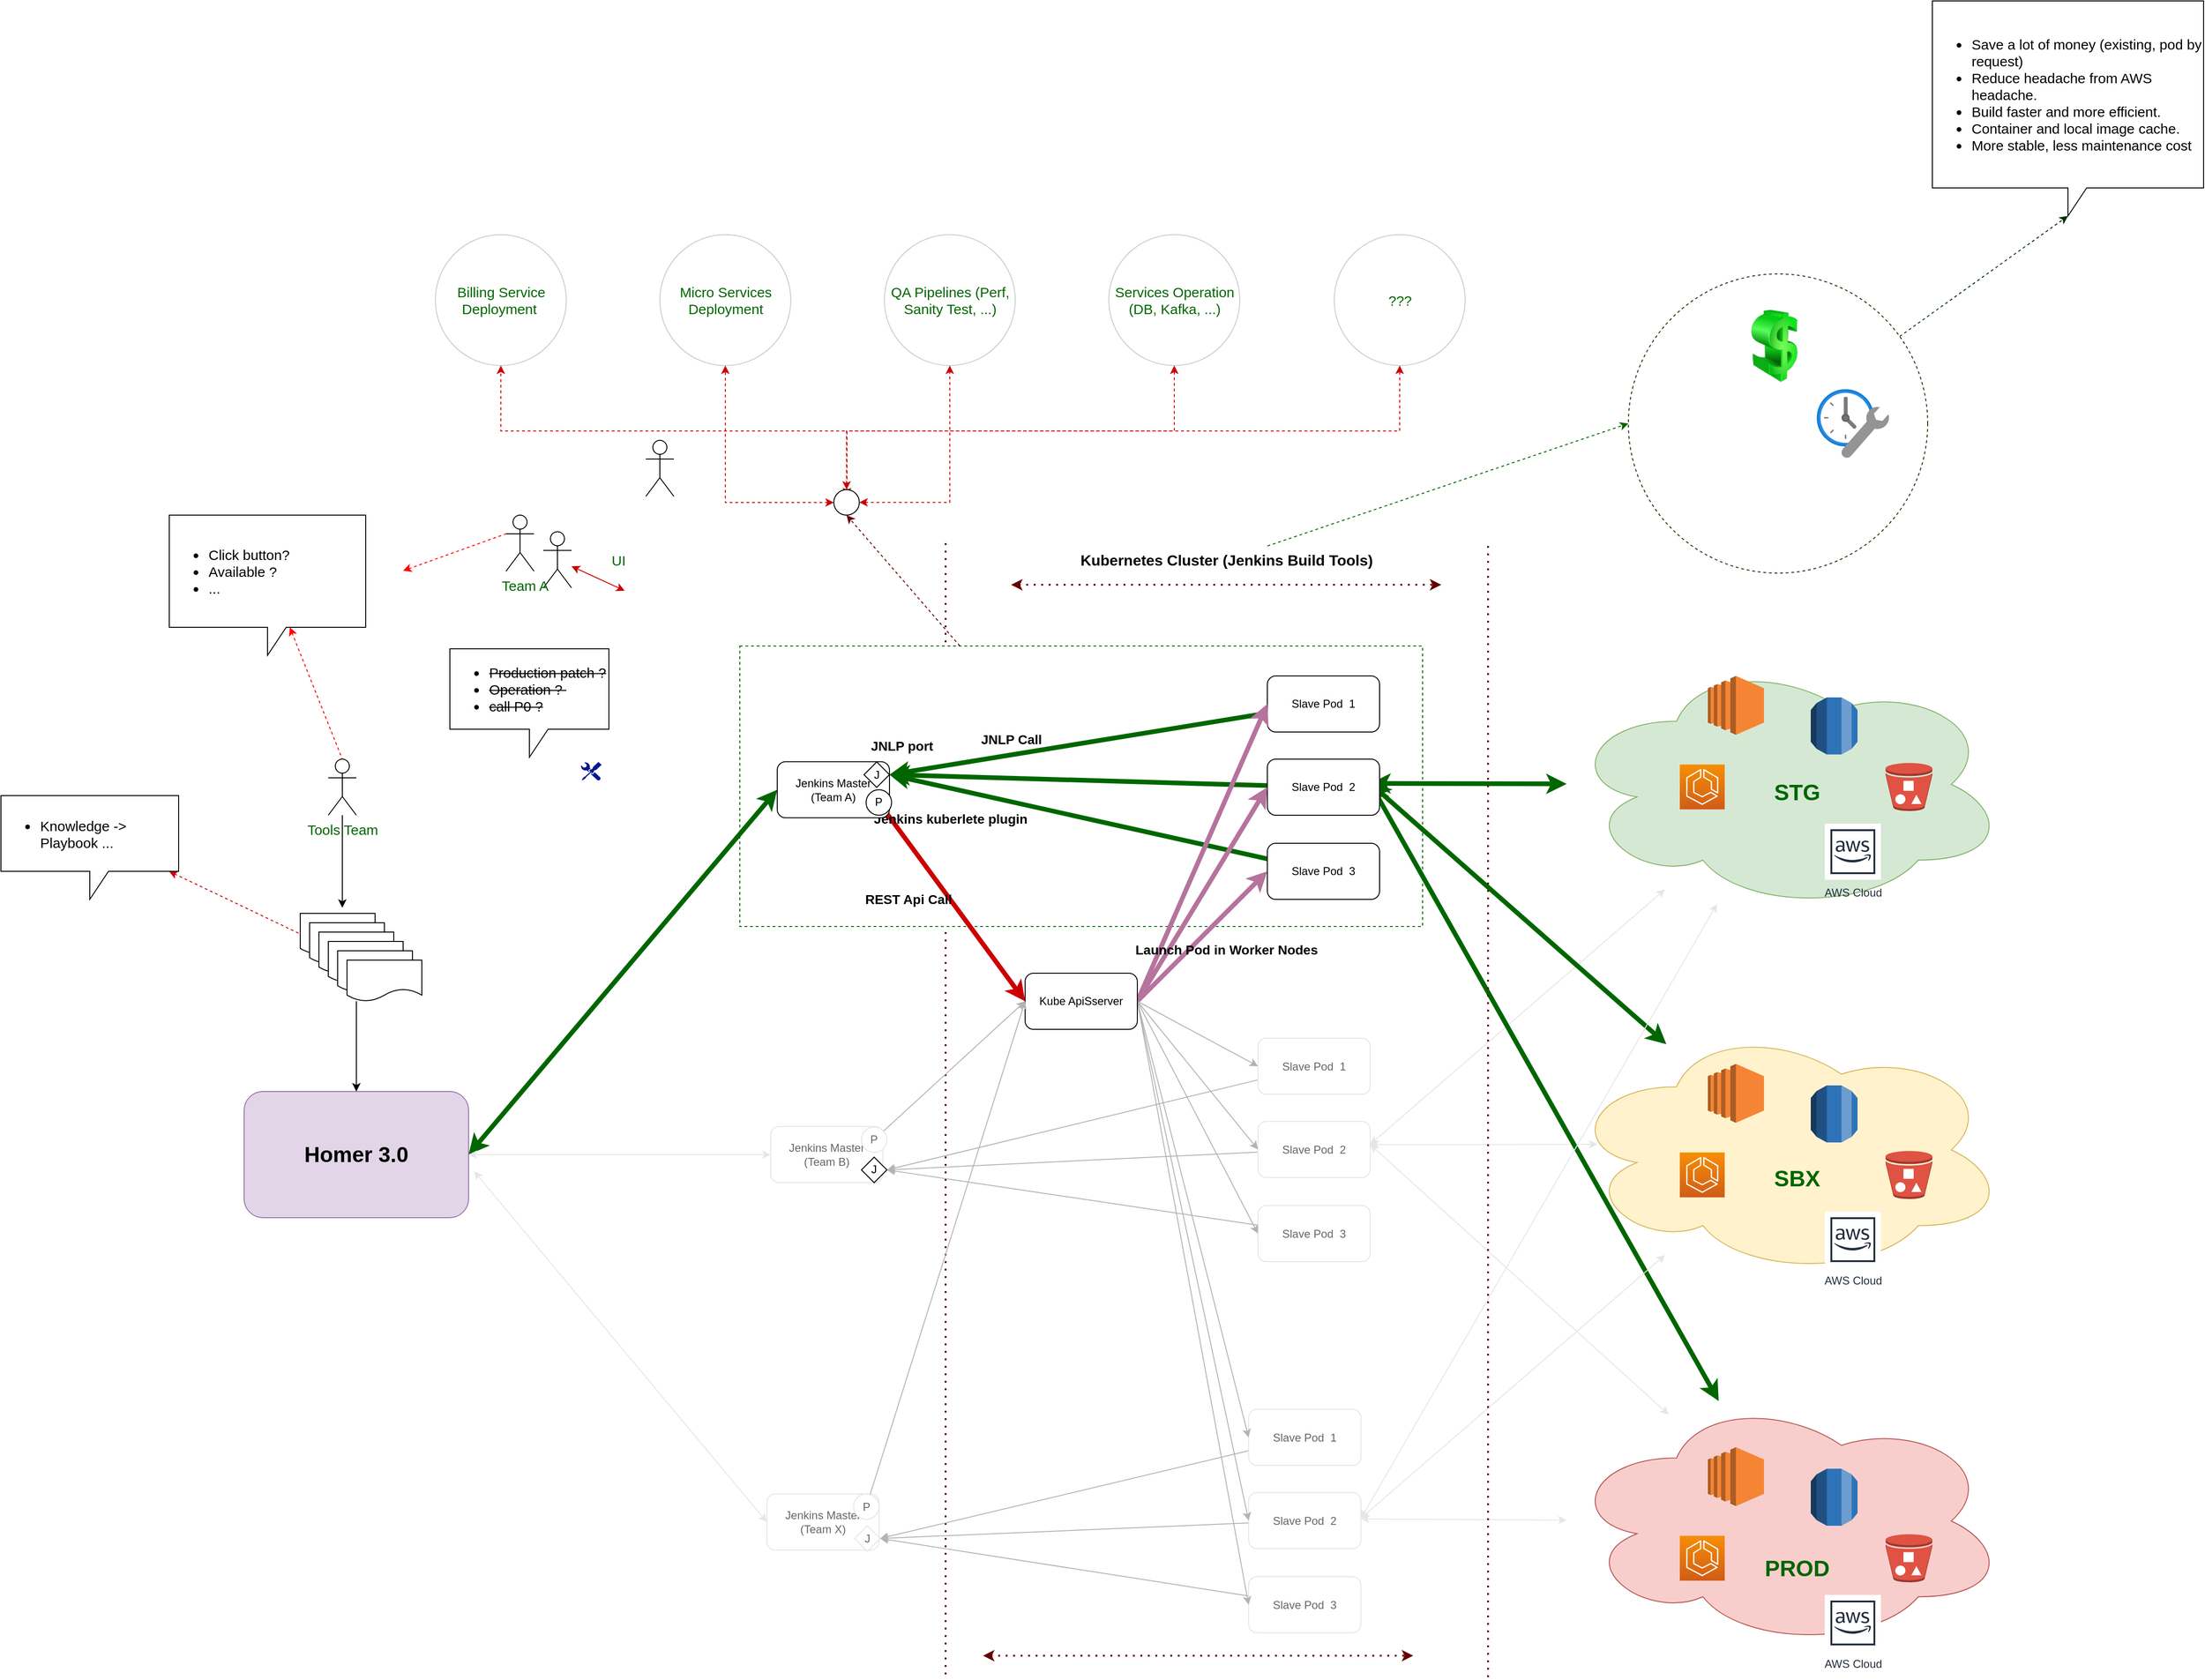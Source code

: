 <mxfile version="21.0.10" type="github">
  <diagram name="Page-1" id="rLabhU69Jqzna2OfqYEQ">
    <mxGraphModel dx="3774" dy="2313" grid="1" gridSize="10" guides="1" tooltips="1" connect="1" arrows="1" fold="1" page="1" pageScale="1" pageWidth="850" pageHeight="1100" math="0" shadow="0">
      <root>
        <mxCell id="0" />
        <mxCell id="1" parent="0" />
        <mxCell id="dcLgpgKGVdjkDSoilF9P-11" style="edgeStyle=none;rounded=0;orthogonalLoop=1;jettySize=auto;html=1;entryX=0;entryY=0;entryDx=145;entryDy=230;entryPerimeter=0;dashed=1;strokeColor=#003300;" edge="1" parent="1" source="dcLgpgKGVdjkDSoilF9P-6" target="dcLgpgKGVdjkDSoilF9P-10">
          <mxGeometry relative="1" as="geometry" />
        </mxCell>
        <mxCell id="dcLgpgKGVdjkDSoilF9P-6" value="" style="ellipse;whiteSpace=wrap;html=1;aspect=fixed;dashed=1;strokeColor=#1A3300;" vertex="1" parent="1">
          <mxGeometry x="1470" y="-268" width="320" height="320" as="geometry" />
        </mxCell>
        <mxCell id="xL3kk872n1nq1PRhkaxr-74" value="" style="endArrow=none;dashed=1;html=1;dashPattern=1 3;strokeWidth=2;rounded=0;strokeColor=#660000;" parent="1" edge="1">
          <mxGeometry width="50" height="50" relative="1" as="geometry">
            <mxPoint x="740" y="1230" as="sourcePoint" />
            <mxPoint x="740" y="20" as="targetPoint" />
          </mxGeometry>
        </mxCell>
        <mxCell id="dcLgpgKGVdjkDSoilF9P-5" style="edgeStyle=none;rounded=0;orthogonalLoop=1;jettySize=auto;html=1;entryX=0.5;entryY=1;entryDx=0;entryDy=0;dashed=1;strokeColor=#660000;" edge="1" parent="1" source="xL3kk872n1nq1PRhkaxr-73" target="xL3kk872n1nq1PRhkaxr-70">
          <mxGeometry relative="1" as="geometry" />
        </mxCell>
        <mxCell id="xL3kk872n1nq1PRhkaxr-73" value="" style="rounded=0;whiteSpace=wrap;html=1;dashed=1;strokeColor=#006600;" parent="1" vertex="1">
          <mxGeometry x="520" y="130" width="730" height="300" as="geometry" />
        </mxCell>
        <mxCell id="xL3kk872n1nq1PRhkaxr-44" value="Jenkins Master&lt;br&gt;(Team X)" style="rounded=1;whiteSpace=wrap;html=1;strokeColor=#E6E6E6;fontColor=#666666;" parent="1" vertex="1">
          <mxGeometry x="548.87" y="1037" width="120" height="60" as="geometry" />
        </mxCell>
        <mxCell id="y-JFG-o3m0YFWxHJN8Iu-92" style="edgeStyle=none;rounded=0;orthogonalLoop=1;jettySize=auto;html=1;entryX=0;entryY=0.5;entryDx=0;entryDy=0;fontSize=24;fontColor=#006600;exitX=1;exitY=0.5;exitDx=0;exitDy=0;startArrow=classic;startFill=1;strokeWidth=5;strokeColor=#006600;" parent="1" source="y-JFG-o3m0YFWxHJN8Iu-2" target="y-JFG-o3m0YFWxHJN8Iu-3" edge="1">
          <mxGeometry relative="1" as="geometry" />
        </mxCell>
        <mxCell id="y-JFG-o3m0YFWxHJN8Iu-93" style="edgeStyle=none;rounded=0;orthogonalLoop=1;jettySize=auto;html=1;entryX=0;entryY=0.5;entryDx=0;entryDy=0;fontSize=24;fontColor=#006600;startArrow=classic;startFill=1;strokeColor=#E6E6E6;" parent="1" source="y-JFG-o3m0YFWxHJN8Iu-2" target="xL3kk872n1nq1PRhkaxr-40" edge="1">
          <mxGeometry relative="1" as="geometry">
            <mxPoint x="560" y="670" as="targetPoint" />
          </mxGeometry>
        </mxCell>
        <mxCell id="y-JFG-o3m0YFWxHJN8Iu-94" style="edgeStyle=none;rounded=0;orthogonalLoop=1;jettySize=auto;html=1;entryX=0;entryY=0.5;entryDx=0;entryDy=0;fontSize=24;fontColor=#006600;exitX=1.025;exitY=0.633;exitDx=0;exitDy=0;exitPerimeter=0;startArrow=classic;startFill=1;strokeColor=#E6E6E6;" parent="1" source="y-JFG-o3m0YFWxHJN8Iu-2" target="xL3kk872n1nq1PRhkaxr-44" edge="1">
          <mxGeometry relative="1" as="geometry">
            <mxPoint x="550" y="1070" as="targetPoint" />
          </mxGeometry>
        </mxCell>
        <mxCell id="y-JFG-o3m0YFWxHJN8Iu-2" value="Homer 3.0" style="rounded=1;whiteSpace=wrap;html=1;fillColor=#e1d5e7;strokeColor=#9673a6;fontSize=23;fontStyle=1" parent="1" vertex="1">
          <mxGeometry x="-10" y="606.5" width="240" height="135" as="geometry" />
        </mxCell>
        <mxCell id="y-JFG-o3m0YFWxHJN8Iu-10" value="" style="ellipse;shape=cloud;whiteSpace=wrap;html=1;fillColor=#fff2cc;strokeColor=#d6b656;" parent="1" vertex="1">
          <mxGeometry x="1404" y="534" width="470" height="270" as="geometry" />
        </mxCell>
        <mxCell id="y-JFG-o3m0YFWxHJN8Iu-18" value="" style="ellipse;shape=cloud;whiteSpace=wrap;html=1;fillColor=#d5e8d4;strokeColor=#82b366;" parent="1" vertex="1">
          <mxGeometry x="1404" y="143" width="470" height="270" as="geometry" />
        </mxCell>
        <mxCell id="y-JFG-o3m0YFWxHJN8Iu-26" value="" style="ellipse;shape=cloud;whiteSpace=wrap;html=1;fillColor=#f8cecc;strokeColor=#b85450;" parent="1" vertex="1">
          <mxGeometry x="1404" y="931" width="470" height="270" as="geometry" />
        </mxCell>
        <mxCell id="y-JFG-o3m0YFWxHJN8Iu-20" value="" style="sketch=0;points=[[0,0,0],[0.25,0,0],[0.5,0,0],[0.75,0,0],[1,0,0],[0,1,0],[0.25,1,0],[0.5,1,0],[0.75,1,0],[1,1,0],[0,0.25,0],[0,0.5,0],[0,0.75,0],[1,0.25,0],[1,0.5,0],[1,0.75,0]];outlineConnect=0;fontColor=#232F3E;gradientColor=#F78E04;gradientDirection=north;fillColor=#D05C17;strokeColor=#ffffff;dashed=0;verticalLabelPosition=bottom;verticalAlign=top;align=center;html=1;fontSize=12;fontStyle=0;aspect=fixed;shape=mxgraph.aws4.resourceIcon;resIcon=mxgraph.aws4.ecs;" parent="1" vertex="1">
          <mxGeometry x="1525" y="256.75" width="48" height="48" as="geometry" />
        </mxCell>
        <mxCell id="y-JFG-o3m0YFWxHJN8Iu-21" value="" style="outlineConnect=0;dashed=0;verticalLabelPosition=bottom;verticalAlign=top;align=center;html=1;shape=mxgraph.aws3.bucket_with_objects;fillColor=#E05243;gradientColor=none;" parent="1" vertex="1">
          <mxGeometry x="1745" y="255" width="50" height="51.5" as="geometry" />
        </mxCell>
        <mxCell id="y-JFG-o3m0YFWxHJN8Iu-22" value="" style="outlineConnect=0;dashed=0;verticalLabelPosition=bottom;verticalAlign=top;align=center;html=1;shape=mxgraph.aws3.rds;fillColor=#2E73B8;gradientColor=none;" parent="1" vertex="1">
          <mxGeometry x="1665" y="185" width="50" height="61" as="geometry" />
        </mxCell>
        <mxCell id="y-JFG-o3m0YFWxHJN8Iu-23" value="" style="outlineConnect=0;dashed=0;verticalLabelPosition=bottom;verticalAlign=top;align=center;html=1;shape=mxgraph.aws3.ec2;fillColor=#F58534;gradientColor=none;" parent="1" vertex="1">
          <mxGeometry x="1555" y="162" width="60" height="63" as="geometry" />
        </mxCell>
        <mxCell id="y-JFG-o3m0YFWxHJN8Iu-24" value="AWS Cloud" style="sketch=0;outlineConnect=0;fontColor=#232F3E;gradientColor=none;strokeColor=#232F3E;fillColor=#ffffff;dashed=0;verticalLabelPosition=bottom;verticalAlign=top;align=center;html=1;fontSize=12;fontStyle=0;aspect=fixed;shape=mxgraph.aws4.resourceIcon;resIcon=mxgraph.aws4.aws_cloud;" parent="1" vertex="1">
          <mxGeometry x="1680" y="320" width="60" height="60" as="geometry" />
        </mxCell>
        <mxCell id="y-JFG-o3m0YFWxHJN8Iu-34" value="STG" style="text;html=1;align=center;verticalAlign=middle;resizable=0;points=[];autosize=1;strokeColor=none;fillColor=none;fontSize=24;fontStyle=1;fontColor=#006600;" parent="1" vertex="1">
          <mxGeometry x="1615" y="267" width="70" height="40" as="geometry" />
        </mxCell>
        <mxCell id="y-JFG-o3m0YFWxHJN8Iu-35" value="SBX" style="text;html=1;align=center;verticalAlign=middle;resizable=0;points=[];autosize=1;strokeColor=none;fillColor=none;fontSize=24;fontStyle=1;fontColor=#006600;" parent="1" vertex="1">
          <mxGeometry x="1615" y="679.75" width="70" height="40" as="geometry" />
        </mxCell>
        <mxCell id="y-JFG-o3m0YFWxHJN8Iu-36" value="PROD" style="text;html=1;align=center;verticalAlign=middle;resizable=0;points=[];autosize=1;strokeColor=none;fillColor=none;fontSize=24;fontStyle=1;fontColor=#006600;" parent="1" vertex="1">
          <mxGeometry x="1605" y="1097" width="90" height="40" as="geometry" />
        </mxCell>
        <mxCell id="y-JFG-o3m0YFWxHJN8Iu-12" value="" style="sketch=0;points=[[0,0,0],[0.25,0,0],[0.5,0,0],[0.75,0,0],[1,0,0],[0,1,0],[0.25,1,0],[0.5,1,0],[0.75,1,0],[1,1,0],[0,0.25,0],[0,0.5,0],[0,0.75,0],[1,0.25,0],[1,0.5,0],[1,0.75,0]];outlineConnect=0;fontColor=#232F3E;gradientColor=#F78E04;gradientDirection=north;fillColor=#D05C17;strokeColor=#ffffff;dashed=0;verticalLabelPosition=bottom;verticalAlign=top;align=center;html=1;fontSize=12;fontStyle=0;aspect=fixed;shape=mxgraph.aws4.resourceIcon;resIcon=mxgraph.aws4.ecs;" parent="1" vertex="1">
          <mxGeometry x="1525" y="671.75" width="48" height="48" as="geometry" />
        </mxCell>
        <mxCell id="y-JFG-o3m0YFWxHJN8Iu-13" value="" style="outlineConnect=0;dashed=0;verticalLabelPosition=bottom;verticalAlign=top;align=center;html=1;shape=mxgraph.aws3.bucket_with_objects;fillColor=#E05243;gradientColor=none;" parent="1" vertex="1">
          <mxGeometry x="1745" y="670" width="50" height="51.5" as="geometry" />
        </mxCell>
        <mxCell id="y-JFG-o3m0YFWxHJN8Iu-14" value="" style="outlineConnect=0;dashed=0;verticalLabelPosition=bottom;verticalAlign=top;align=center;html=1;shape=mxgraph.aws3.rds;fillColor=#2E73B8;gradientColor=none;" parent="1" vertex="1">
          <mxGeometry x="1665" y="600" width="50" height="61" as="geometry" />
        </mxCell>
        <mxCell id="y-JFG-o3m0YFWxHJN8Iu-15" value="" style="outlineConnect=0;dashed=0;verticalLabelPosition=bottom;verticalAlign=top;align=center;html=1;shape=mxgraph.aws3.ec2;fillColor=#F58534;gradientColor=none;" parent="1" vertex="1">
          <mxGeometry x="1555" y="577" width="60" height="63" as="geometry" />
        </mxCell>
        <mxCell id="y-JFG-o3m0YFWxHJN8Iu-16" value="AWS Cloud" style="sketch=0;outlineConnect=0;fontColor=#232F3E;gradientColor=none;strokeColor=#232F3E;fillColor=#ffffff;dashed=0;verticalLabelPosition=bottom;verticalAlign=top;align=center;html=1;fontSize=12;fontStyle=0;aspect=fixed;shape=mxgraph.aws4.resourceIcon;resIcon=mxgraph.aws4.aws_cloud;" parent="1" vertex="1">
          <mxGeometry x="1680" y="735" width="60" height="60" as="geometry" />
        </mxCell>
        <mxCell id="y-JFG-o3m0YFWxHJN8Iu-28" value="" style="sketch=0;points=[[0,0,0],[0.25,0,0],[0.5,0,0],[0.75,0,0],[1,0,0],[0,1,0],[0.25,1,0],[0.5,1,0],[0.75,1,0],[1,1,0],[0,0.25,0],[0,0.5,0],[0,0.75,0],[1,0.25,0],[1,0.5,0],[1,0.75,0]];outlineConnect=0;fontColor=#232F3E;gradientColor=#F78E04;gradientDirection=north;fillColor=#D05C17;strokeColor=#ffffff;dashed=0;verticalLabelPosition=bottom;verticalAlign=top;align=center;html=1;fontSize=12;fontStyle=0;aspect=fixed;shape=mxgraph.aws4.resourceIcon;resIcon=mxgraph.aws4.ecs;" parent="1" vertex="1">
          <mxGeometry x="1525" y="1081.75" width="48" height="48" as="geometry" />
        </mxCell>
        <mxCell id="y-JFG-o3m0YFWxHJN8Iu-29" value="" style="outlineConnect=0;dashed=0;verticalLabelPosition=bottom;verticalAlign=top;align=center;html=1;shape=mxgraph.aws3.bucket_with_objects;fillColor=#E05243;gradientColor=none;" parent="1" vertex="1">
          <mxGeometry x="1745" y="1080" width="50" height="51.5" as="geometry" />
        </mxCell>
        <mxCell id="y-JFG-o3m0YFWxHJN8Iu-30" value="" style="outlineConnect=0;dashed=0;verticalLabelPosition=bottom;verticalAlign=top;align=center;html=1;shape=mxgraph.aws3.rds;fillColor=#2E73B8;gradientColor=none;" parent="1" vertex="1">
          <mxGeometry x="1665" y="1010" width="50" height="61" as="geometry" />
        </mxCell>
        <mxCell id="y-JFG-o3m0YFWxHJN8Iu-31" value="" style="outlineConnect=0;dashed=0;verticalLabelPosition=bottom;verticalAlign=top;align=center;html=1;shape=mxgraph.aws3.ec2;fillColor=#F58534;gradientColor=none;" parent="1" vertex="1">
          <mxGeometry x="1555" y="987" width="60" height="63" as="geometry" />
        </mxCell>
        <mxCell id="y-JFG-o3m0YFWxHJN8Iu-32" value="AWS Cloud" style="sketch=0;outlineConnect=0;fontColor=#232F3E;gradientColor=none;strokeColor=#232F3E;fillColor=#ffffff;dashed=0;verticalLabelPosition=bottom;verticalAlign=top;align=center;html=1;fontSize=12;fontStyle=0;aspect=fixed;shape=mxgraph.aws4.resourceIcon;resIcon=mxgraph.aws4.aws_cloud;" parent="1" vertex="1">
          <mxGeometry x="1680" y="1145" width="60" height="60" as="geometry" />
        </mxCell>
        <mxCell id="y-JFG-o3m0YFWxHJN8Iu-95" style="edgeStyle=none;rounded=0;orthogonalLoop=1;jettySize=auto;html=1;fontSize=24;fontColor=#006600;startArrow=classic;startFill=1;strokeWidth=5;strokeColor=#006600;" parent="1" target="y-JFG-o3m0YFWxHJN8Iu-18" edge="1">
          <mxGeometry relative="1" as="geometry">
            <mxPoint x="1194" y="277" as="sourcePoint" />
          </mxGeometry>
        </mxCell>
        <mxCell id="y-JFG-o3m0YFWxHJN8Iu-96" style="edgeStyle=none;rounded=0;orthogonalLoop=1;jettySize=auto;html=1;entryX=0.07;entryY=0.478;entryDx=0;entryDy=0;entryPerimeter=0;fontSize=24;fontColor=#006600;startArrow=classic;startFill=1;strokeColor=#E6E6E6;" parent="1" target="y-JFG-o3m0YFWxHJN8Iu-10" edge="1">
          <mxGeometry relative="1" as="geometry">
            <mxPoint x="1194" y="663.25" as="sourcePoint" />
          </mxGeometry>
        </mxCell>
        <mxCell id="y-JFG-o3m0YFWxHJN8Iu-98" style="edgeStyle=none;rounded=0;orthogonalLoop=1;jettySize=auto;html=1;fontSize=24;fontColor=#006600;startArrow=classic;startFill=1;strokeColor=#E6E6E6;" parent="1" target="y-JFG-o3m0YFWxHJN8Iu-26" edge="1">
          <mxGeometry relative="1" as="geometry">
            <mxPoint x="1183.999" y="1063.671" as="sourcePoint" />
          </mxGeometry>
        </mxCell>
        <mxCell id="y-JFG-o3m0YFWxHJN8Iu-102" style="edgeStyle=none;rounded=0;orthogonalLoop=1;jettySize=auto;html=1;fontSize=24;fontColor=#006600;startArrow=classic;startFill=1;strokeColor=#E6E6E6;" parent="1" target="y-JFG-o3m0YFWxHJN8Iu-18" edge="1">
          <mxGeometry relative="1" as="geometry">
            <mxPoint x="1194" y="663" as="sourcePoint" />
          </mxGeometry>
        </mxCell>
        <mxCell id="y-JFG-o3m0YFWxHJN8Iu-103" style="edgeStyle=none;rounded=0;orthogonalLoop=1;jettySize=auto;html=1;fontSize=24;fontColor=#006600;startArrow=classic;startFill=1;exitX=1;exitY=0.5;exitDx=0;exitDy=0;strokeColor=#E6E6E6;" parent="1" target="y-JFG-o3m0YFWxHJN8Iu-26" edge="1">
          <mxGeometry relative="1" as="geometry">
            <mxPoint x="1194" y="663.25" as="sourcePoint" />
          </mxGeometry>
        </mxCell>
        <mxCell id="y-JFG-o3m0YFWxHJN8Iu-100" style="edgeStyle=none;rounded=0;orthogonalLoop=1;jettySize=auto;html=1;fontSize=24;fontColor=#006600;startArrow=classic;startFill=1;strokeWidth=5;strokeColor=#006600;" parent="1" target="y-JFG-o3m0YFWxHJN8Iu-10" edge="1">
          <mxGeometry relative="1" as="geometry">
            <mxPoint x="1194" y="277" as="sourcePoint" />
          </mxGeometry>
        </mxCell>
        <mxCell id="y-JFG-o3m0YFWxHJN8Iu-101" style="edgeStyle=none;rounded=0;orthogonalLoop=1;jettySize=auto;html=1;fontSize=24;fontColor=#006600;startArrow=classic;startFill=1;exitX=1;exitY=0.5;exitDx=0;exitDy=0;strokeWidth=5;strokeColor=#006600;" parent="1" target="y-JFG-o3m0YFWxHJN8Iu-26" edge="1">
          <mxGeometry relative="1" as="geometry">
            <mxPoint x="1194" y="277" as="sourcePoint" />
          </mxGeometry>
        </mxCell>
        <mxCell id="y-JFG-o3m0YFWxHJN8Iu-104" style="edgeStyle=none;rounded=0;orthogonalLoop=1;jettySize=auto;html=1;fontSize=24;fontColor=#006600;startArrow=classic;startFill=1;exitX=1;exitY=0.5;exitDx=0;exitDy=0;strokeColor=#E6E6E6;" parent="1" target="y-JFG-o3m0YFWxHJN8Iu-18" edge="1">
          <mxGeometry relative="1" as="geometry">
            <mxPoint x="1184" y="1063.25" as="sourcePoint" />
          </mxGeometry>
        </mxCell>
        <mxCell id="y-JFG-o3m0YFWxHJN8Iu-105" style="edgeStyle=none;rounded=0;orthogonalLoop=1;jettySize=auto;html=1;fontSize=24;fontColor=#006600;startArrow=classic;startFill=1;strokeColor=#E6E6E6;" parent="1" target="y-JFG-o3m0YFWxHJN8Iu-10" edge="1">
          <mxGeometry relative="1" as="geometry">
            <mxPoint x="1184" y="1063" as="sourcePoint" />
          </mxGeometry>
        </mxCell>
        <mxCell id="y-JFG-o3m0YFWxHJN8Iu-107" value="Billing Service&lt;br&gt;Deployment&amp;nbsp;" style="ellipse;whiteSpace=wrap;html=1;aspect=fixed;strokeColor=#CCCCCC;fontSize=15;fontColor=#006600;fillColor=#FFFFFF;" parent="1" vertex="1">
          <mxGeometry x="194.5" y="-310" width="140" height="140" as="geometry" />
        </mxCell>
        <mxCell id="y-JFG-o3m0YFWxHJN8Iu-108" value="Micro Services Deployment" style="ellipse;whiteSpace=wrap;html=1;aspect=fixed;strokeColor=#CCCCCC;fontSize=15;fontColor=#006600;fillColor=#FFFFFF;" parent="1" vertex="1">
          <mxGeometry x="434.5" y="-310" width="140" height="140" as="geometry" />
        </mxCell>
        <mxCell id="y-JFG-o3m0YFWxHJN8Iu-109" value="QA Pipelines (Perf, Sanity Test, ...)" style="ellipse;whiteSpace=wrap;html=1;aspect=fixed;strokeColor=#CCCCCC;fontSize=15;fontColor=#006600;fillColor=#FFFFFF;" parent="1" vertex="1">
          <mxGeometry x="674.5" y="-310" width="140" height="140" as="geometry" />
        </mxCell>
        <mxCell id="y-JFG-o3m0YFWxHJN8Iu-110" value="Services Operation (DB, Kafka, ...)" style="ellipse;whiteSpace=wrap;html=1;aspect=fixed;strokeColor=#CCCCCC;fontSize=15;fontColor=#006600;fillColor=#FFFFFF;" parent="1" vertex="1">
          <mxGeometry x="914.5" y="-310" width="140" height="140" as="geometry" />
        </mxCell>
        <mxCell id="y-JFG-o3m0YFWxHJN8Iu-112" style="edgeStyle=orthogonalEdgeStyle;rounded=0;orthogonalLoop=1;jettySize=auto;html=1;entryX=0.5;entryY=1;entryDx=0;entryDy=0;dashed=1;strokeColor=#CC0000;strokeWidth=1;fontSize=15;fontColor=#006600;startArrow=classic;startFill=1;" parent="1" source="xL3kk872n1nq1PRhkaxr-70" target="y-JFG-o3m0YFWxHJN8Iu-108" edge="1">
          <mxGeometry relative="1" as="geometry">
            <mxPoint x="634.5" y="-30" as="sourcePoint" />
          </mxGeometry>
        </mxCell>
        <mxCell id="y-JFG-o3m0YFWxHJN8Iu-113" style="edgeStyle=orthogonalEdgeStyle;rounded=0;orthogonalLoop=1;jettySize=auto;html=1;entryX=0.5;entryY=1;entryDx=0;entryDy=0;dashed=1;strokeColor=#CC0000;strokeWidth=1;fontSize=15;fontColor=#006600;startArrow=classic;startFill=1;exitX=1;exitY=0.5;exitDx=0;exitDy=0;" parent="1" source="xL3kk872n1nq1PRhkaxr-70" target="y-JFG-o3m0YFWxHJN8Iu-109" edge="1">
          <mxGeometry relative="1" as="geometry">
            <mxPoint x="634.5" y="-30" as="sourcePoint" />
          </mxGeometry>
        </mxCell>
        <mxCell id="y-JFG-o3m0YFWxHJN8Iu-114" style="edgeStyle=orthogonalEdgeStyle;rounded=0;orthogonalLoop=1;jettySize=auto;html=1;entryX=0.5;entryY=1;entryDx=0;entryDy=0;dashed=1;strokeColor=#CC0000;strokeWidth=1;fontSize=15;fontColor=#006600;startArrow=classic;startFill=1;" parent="1" target="y-JFG-o3m0YFWxHJN8Iu-110" edge="1">
          <mxGeometry relative="1" as="geometry">
            <Array as="points">
              <mxPoint x="634.5" y="-100" />
              <mxPoint x="984.5" y="-100" />
            </Array>
            <mxPoint x="634.5" y="-30" as="sourcePoint" />
          </mxGeometry>
        </mxCell>
        <mxCell id="y-JFG-o3m0YFWxHJN8Iu-115" style="edgeStyle=orthogonalEdgeStyle;rounded=0;orthogonalLoop=1;jettySize=auto;html=1;entryX=0.5;entryY=1;entryDx=0;entryDy=0;dashed=1;strokeColor=#CC0000;strokeWidth=1;fontSize=15;fontColor=#006600;startArrow=classic;startFill=1;" parent="1" target="y-JFG-o3m0YFWxHJN8Iu-107" edge="1">
          <mxGeometry relative="1" as="geometry">
            <Array as="points">
              <mxPoint x="634.5" y="-100" />
              <mxPoint x="264.5" y="-100" />
            </Array>
            <mxPoint x="634.5" y="-30" as="sourcePoint" />
          </mxGeometry>
        </mxCell>
        <mxCell id="y-JFG-o3m0YFWxHJN8Iu-116" value="???" style="ellipse;whiteSpace=wrap;html=1;aspect=fixed;strokeColor=#CCCCCC;fontSize=15;fontColor=#006600;fillColor=#FFFFFF;" parent="1" vertex="1">
          <mxGeometry x="1155.5" y="-310" width="140" height="140" as="geometry" />
        </mxCell>
        <mxCell id="y-JFG-o3m0YFWxHJN8Iu-117" style="edgeStyle=orthogonalEdgeStyle;rounded=0;orthogonalLoop=1;jettySize=auto;html=1;entryX=0.5;entryY=1;entryDx=0;entryDy=0;dashed=1;strokeColor=#CC0000;strokeWidth=1;fontSize=15;fontColor=#006600;startArrow=classic;startFill=1;exitX=0.5;exitY=0;exitDx=0;exitDy=0;" parent="1" source="xL3kk872n1nq1PRhkaxr-70" target="y-JFG-o3m0YFWxHJN8Iu-116" edge="1">
          <mxGeometry relative="1" as="geometry">
            <Array as="points">
              <mxPoint x="634" y="-100" />
              <mxPoint x="1226" y="-100" />
            </Array>
            <mxPoint x="634.5" y="-30" as="sourcePoint" />
          </mxGeometry>
        </mxCell>
        <mxCell id="y-JFG-o3m0YFWxHJN8Iu-118" value="" style="shape=umlActor;verticalLabelPosition=bottom;verticalAlign=top;html=1;outlineConnect=0;strokeColor=#000000;fontSize=15;fontColor=#006600;fillColor=#FFFFFF;" parent="1" vertex="1">
          <mxGeometry x="270" y="-10" width="30" height="60" as="geometry" />
        </mxCell>
        <mxCell id="y-JFG-o3m0YFWxHJN8Iu-123" style="rounded=0;orthogonalLoop=1;jettySize=auto;html=1;entryX=0;entryY=0;entryDx=0;entryDy=0;strokeColor=#CC0000;strokeWidth=1;fontSize=15;fontColor=#006600;startArrow=classic;startFill=1;" parent="1" source="y-JFG-o3m0YFWxHJN8Iu-119" edge="1">
          <mxGeometry relative="1" as="geometry">
            <mxPoint x="396.863" y="70.863" as="targetPoint" />
          </mxGeometry>
        </mxCell>
        <mxCell id="y-JFG-o3m0YFWxHJN8Iu-119" value="" style="shape=umlActor;verticalLabelPosition=bottom;verticalAlign=top;html=1;outlineConnect=0;strokeColor=#000000;fontSize=15;fontColor=#006600;fillColor=#FFFFFF;" parent="1" vertex="1">
          <mxGeometry x="310" y="7.75" width="30" height="60" as="geometry" />
        </mxCell>
        <mxCell id="y-JFG-o3m0YFWxHJN8Iu-121" value="" style="shape=umlActor;verticalLabelPosition=bottom;verticalAlign=top;html=1;outlineConnect=0;strokeColor=#000000;fontSize=15;fontColor=#006600;fillColor=#FFFFFF;" parent="1" vertex="1">
          <mxGeometry x="419.5" y="-90" width="30" height="60" as="geometry" />
        </mxCell>
        <mxCell id="y-JFG-o3m0YFWxHJN8Iu-124" value="Team A" style="text;html=1;align=center;verticalAlign=middle;resizable=0;points=[];autosize=1;strokeColor=none;fillColor=none;fontSize=15;fontColor=#006600;" parent="1" vertex="1">
          <mxGeometry x="255" y="50" width="70" height="30" as="geometry" />
        </mxCell>
        <mxCell id="pQ2rmvkzfnEfF8V7h_pf-11" style="edgeStyle=orthogonalEdgeStyle;rounded=0;orthogonalLoop=1;jettySize=auto;html=1;" parent="1" source="y-JFG-o3m0YFWxHJN8Iu-125" edge="1">
          <mxGeometry relative="1" as="geometry">
            <mxPoint x="95" y="410" as="targetPoint" />
          </mxGeometry>
        </mxCell>
        <mxCell id="y-JFG-o3m0YFWxHJN8Iu-125" value="Tools Team" style="shape=umlActor;verticalLabelPosition=bottom;verticalAlign=top;html=1;outlineConnect=0;strokeColor=#000000;fontSize=15;fontColor=#006600;fillColor=#FFFFFF;" parent="1" vertex="1">
          <mxGeometry x="80" y="251" width="30" height="60" as="geometry" />
        </mxCell>
        <mxCell id="y-JFG-o3m0YFWxHJN8Iu-140" value="" style="sketch=0;aspect=fixed;pointerEvents=1;shadow=0;dashed=0;html=1;strokeColor=none;labelPosition=center;verticalLabelPosition=bottom;verticalAlign=top;align=center;fillColor=#00188D;shape=mxgraph.mscae.enterprise.tool;fontSize=15;fontColor=#CCCCCC;" parent="1" vertex="1">
          <mxGeometry x="350" y="254" width="22.22" height="20" as="geometry" />
        </mxCell>
        <mxCell id="y-JFG-o3m0YFWxHJN8Iu-142" value="" style="shape=image;html=1;verticalAlign=top;verticalLabelPosition=bottom;labelBackgroundColor=#ffffff;imageAspect=0;aspect=fixed;image=https://cdn3.iconfinder.com/data/icons/lynx/16x16/places/gnome-fs-ssh.png;strokeColor=#000000;fontSize=15;fontColor=#CCCCCC;fillColor=#E6E6E6;" parent="1" vertex="1">
          <mxGeometry x="320" y="251" width="20" height="20" as="geometry" />
        </mxCell>
        <mxCell id="y-JFG-o3m0YFWxHJN8Iu-145" style="edgeStyle=none;rounded=0;orthogonalLoop=1;jettySize=auto;html=1;entryX=0.5;entryY=0;entryDx=0;entryDy=0;entryPerimeter=0;strokeColor=#FF0000;strokeWidth=1;fontSize=15;fontColor=none;startArrow=classic;startFill=1;dashed=1;endArrow=none;endFill=0;" parent="1" source="y-JFG-o3m0YFWxHJN8Iu-144" target="y-JFG-o3m0YFWxHJN8Iu-125" edge="1">
          <mxGeometry relative="1" as="geometry" />
        </mxCell>
        <mxCell id="y-JFG-o3m0YFWxHJN8Iu-144" value="&lt;ul&gt;&lt;li&gt;&lt;span style=&quot;background-color: initial;&quot;&gt;Click button?&amp;nbsp;&lt;/span&gt;&lt;br&gt;&lt;/li&gt;&lt;li&gt;Available ?&lt;/li&gt;&lt;li&gt;...&lt;/li&gt;&lt;/ul&gt;" style="shape=callout;whiteSpace=wrap;html=1;perimeter=calloutPerimeter;strokeColor=#000000;fontSize=15;fontColor=none;fillColor=none;align=left;" parent="1" vertex="1">
          <mxGeometry x="-90" y="-10" width="210" height="150" as="geometry" />
        </mxCell>
        <mxCell id="y-JFG-o3m0YFWxHJN8Iu-147" style="edgeStyle=none;rounded=0;orthogonalLoop=1;jettySize=auto;html=1;entryX=0;entryY=0.333;entryDx=0;entryDy=0;entryPerimeter=0;strokeColor=#FF0000;strokeWidth=1;fontSize=15;fontColor=none;startArrow=classic;startFill=1;dashed=1;endArrow=none;endFill=0;" parent="1" target="y-JFG-o3m0YFWxHJN8Iu-118" edge="1">
          <mxGeometry relative="1" as="geometry">
            <mxPoint x="160" y="49.487" as="sourcePoint" />
          </mxGeometry>
        </mxCell>
        <mxCell id="y-JFG-o3m0YFWxHJN8Iu-146" value="&lt;ul&gt;&lt;li&gt;&lt;strike&gt;Production patch ?&lt;/strike&gt;&lt;/li&gt;&lt;li&gt;&lt;strike&gt;Operation ?&amp;nbsp;&lt;br&gt;&lt;/strike&gt;&lt;/li&gt;&lt;li&gt;&lt;strike&gt;call P0 ?&lt;/strike&gt;&lt;/li&gt;&lt;/ul&gt;" style="shape=callout;whiteSpace=wrap;html=1;perimeter=calloutPerimeter;strokeColor=#000000;fontSize=15;fontColor=none;fillColor=none;align=left;" parent="1" vertex="1">
          <mxGeometry x="210" y="133" width="170" height="116" as="geometry" />
        </mxCell>
        <mxCell id="pQ2rmvkzfnEfF8V7h_pf-2" value="" style="shape=image;html=1;verticalAlign=top;verticalLabelPosition=bottom;labelBackgroundColor=#ffffff;imageAspect=0;aspect=fixed;image=https://cdn3.iconfinder.com/data/icons/flat-actions-icons-9/792/Tick_Mark_Dark-128.png" parent="1" vertex="1">
          <mxGeometry x="410" y="436.25" width="70" height="70" as="geometry" />
        </mxCell>
        <mxCell id="pQ2rmvkzfnEfF8V7h_pf-3" value="" style="shape=image;html=1;verticalAlign=top;verticalLabelPosition=bottom;labelBackgroundColor=#ffffff;imageAspect=0;aspect=fixed;image=https://cdn3.iconfinder.com/data/icons/flat-actions-icons-9/792/Tick_Mark_Dark-128.png" parent="1" vertex="1">
          <mxGeometry x="400" y="612.75" width="70" height="70" as="geometry" />
        </mxCell>
        <mxCell id="pQ2rmvkzfnEfF8V7h_pf-4" value="" style="shape=image;html=1;verticalAlign=top;verticalLabelPosition=bottom;labelBackgroundColor=#ffffff;imageAspect=0;aspect=fixed;image=https://cdn3.iconfinder.com/data/icons/flat-actions-icons-9/792/Tick_Mark_Dark-128.png" parent="1" vertex="1">
          <mxGeometry x="425" y="880" width="70" height="70" as="geometry" />
        </mxCell>
        <mxCell id="pQ2rmvkzfnEfF8V7h_pf-5" value="" style="shape=document;whiteSpace=wrap;html=1;boundedLbl=1;" parent="1" vertex="1">
          <mxGeometry x="50" y="416" width="80" height="44" as="geometry" />
        </mxCell>
        <mxCell id="pQ2rmvkzfnEfF8V7h_pf-6" value="" style="shape=document;whiteSpace=wrap;html=1;boundedLbl=1;" parent="1" vertex="1">
          <mxGeometry x="60" y="426" width="80" height="44" as="geometry" />
        </mxCell>
        <mxCell id="pQ2rmvkzfnEfF8V7h_pf-7" value="" style="shape=document;whiteSpace=wrap;html=1;boundedLbl=1;" parent="1" vertex="1">
          <mxGeometry x="70" y="436" width="80" height="44" as="geometry" />
        </mxCell>
        <mxCell id="pQ2rmvkzfnEfF8V7h_pf-8" value="" style="shape=document;whiteSpace=wrap;html=1;boundedLbl=1;" parent="1" vertex="1">
          <mxGeometry x="80" y="446" width="80" height="44" as="geometry" />
        </mxCell>
        <mxCell id="pQ2rmvkzfnEfF8V7h_pf-9" value="" style="shape=document;whiteSpace=wrap;html=1;boundedLbl=1;" parent="1" vertex="1">
          <mxGeometry x="90" y="456" width="80" height="44" as="geometry" />
        </mxCell>
        <mxCell id="pQ2rmvkzfnEfF8V7h_pf-12" style="edgeStyle=orthogonalEdgeStyle;rounded=0;orthogonalLoop=1;jettySize=auto;html=1;entryX=0.5;entryY=0;entryDx=0;entryDy=0;" parent="1" source="pQ2rmvkzfnEfF8V7h_pf-10" target="y-JFG-o3m0YFWxHJN8Iu-2" edge="1">
          <mxGeometry relative="1" as="geometry">
            <Array as="points">
              <mxPoint x="110" y="540" />
              <mxPoint x="110" y="540" />
            </Array>
          </mxGeometry>
        </mxCell>
        <mxCell id="pQ2rmvkzfnEfF8V7h_pf-10" value="" style="shape=document;whiteSpace=wrap;html=1;boundedLbl=1;" parent="1" vertex="1">
          <mxGeometry x="100" y="466" width="80" height="44" as="geometry" />
        </mxCell>
        <mxCell id="pQ2rmvkzfnEfF8V7h_pf-15" style="rounded=0;orthogonalLoop=1;jettySize=auto;html=1;entryX=0;entryY=0.5;entryDx=0;entryDy=0;startArrow=classic;startFill=1;endArrow=none;endFill=0;dashed=1;strokeColor=#CC0000;" parent="1" source="pQ2rmvkzfnEfF8V7h_pf-14" target="pQ2rmvkzfnEfF8V7h_pf-5" edge="1">
          <mxGeometry relative="1" as="geometry" />
        </mxCell>
        <mxCell id="pQ2rmvkzfnEfF8V7h_pf-14" value="&lt;ul&gt;&lt;li&gt;Knowledge -&amp;gt; Playbook ...&lt;/li&gt;&lt;/ul&gt;" style="shape=callout;whiteSpace=wrap;html=1;perimeter=calloutPerimeter;strokeColor=#000000;fontSize=15;fontColor=none;fillColor=none;align=left;" parent="1" vertex="1">
          <mxGeometry x="-270" y="290" width="190" height="111" as="geometry" />
        </mxCell>
        <mxCell id="y-JFG-o3m0YFWxHJN8Iu-130" value="UI" style="text;html=1;align=center;verticalAlign=middle;resizable=0;points=[];autosize=1;strokeColor=none;fillColor=none;fontSize=15;fontColor=#006600;" parent="1" vertex="1">
          <mxGeometry x="370" y="23" width="40" height="30" as="geometry" />
        </mxCell>
        <mxCell id="xL3kk872n1nq1PRhkaxr-18" style="rounded=0;orthogonalLoop=1;jettySize=auto;html=1;entryX=0;entryY=0.5;entryDx=0;entryDy=0;strokeColor=#CC0000;strokeWidth=5;" parent="1" source="xL3kk872n1nq1PRhkaxr-3" target="xL3kk872n1nq1PRhkaxr-15" edge="1">
          <mxGeometry relative="1" as="geometry" />
        </mxCell>
        <mxCell id="xL3kk872n1nq1PRhkaxr-30" style="rounded=0;orthogonalLoop=1;jettySize=auto;html=1;entryX=1;entryY=0.5;entryDx=0;entryDy=0;strokeColor=#006600;strokeWidth=5;" parent="1" source="xL3kk872n1nq1PRhkaxr-6" target="xL3kk872n1nq1PRhkaxr-27" edge="1">
          <mxGeometry relative="1" as="geometry">
            <mxPoint x="740" y="290" as="targetPoint" />
          </mxGeometry>
        </mxCell>
        <mxCell id="xL3kk872n1nq1PRhkaxr-6" value="Slave Pod&amp;nbsp; 2" style="rounded=1;whiteSpace=wrap;html=1;" parent="1" vertex="1">
          <mxGeometry x="1084" y="251" width="120" height="60" as="geometry" />
        </mxCell>
        <mxCell id="xL3kk872n1nq1PRhkaxr-31" style="rounded=0;orthogonalLoop=1;jettySize=auto;html=1;entryX=1;entryY=0.5;entryDx=0;entryDy=0;strokeColor=#006600;strokeWidth=5;" parent="1" source="xL3kk872n1nq1PRhkaxr-7" target="xL3kk872n1nq1PRhkaxr-27" edge="1">
          <mxGeometry relative="1" as="geometry" />
        </mxCell>
        <mxCell id="xL3kk872n1nq1PRhkaxr-7" value="Slave Pod&amp;nbsp; 3" style="rounded=1;whiteSpace=wrap;html=1;" parent="1" vertex="1">
          <mxGeometry x="1084" y="341" width="120" height="60" as="geometry" />
        </mxCell>
        <mxCell id="xL3kk872n1nq1PRhkaxr-29" style="rounded=0;orthogonalLoop=1;jettySize=auto;html=1;entryX=1;entryY=0.5;entryDx=0;entryDy=0;strokeColor=#006600;strokeWidth=5;" parent="1" source="xL3kk872n1nq1PRhkaxr-8" target="xL3kk872n1nq1PRhkaxr-27" edge="1">
          <mxGeometry relative="1" as="geometry" />
        </mxCell>
        <mxCell id="xL3kk872n1nq1PRhkaxr-8" value="Slave Pod&amp;nbsp; 1" style="rounded=1;whiteSpace=wrap;html=1;" parent="1" vertex="1">
          <mxGeometry x="1084" y="162" width="120" height="60" as="geometry" />
        </mxCell>
        <mxCell id="xL3kk872n1nq1PRhkaxr-63" style="edgeStyle=none;rounded=0;orthogonalLoop=1;jettySize=auto;html=1;entryX=1;entryY=0.5;entryDx=0;entryDy=0;strokeColor=#B3B3B3;" parent="1" source="xL3kk872n1nq1PRhkaxr-9" target="xL3kk872n1nq1PRhkaxr-42" edge="1">
          <mxGeometry relative="1" as="geometry">
            <mxPoint x="780" y="710" as="targetPoint" />
          </mxGeometry>
        </mxCell>
        <mxCell id="xL3kk872n1nq1PRhkaxr-9" value="Slave Pod&amp;nbsp; 2" style="rounded=1;whiteSpace=wrap;html=1;strokeColor=#E6E6E6;fontColor=#666666;" parent="1" vertex="1">
          <mxGeometry x="1074" y="638.5" width="120" height="60" as="geometry" />
        </mxCell>
        <mxCell id="xL3kk872n1nq1PRhkaxr-65" style="edgeStyle=none;rounded=0;orthogonalLoop=1;jettySize=auto;html=1;entryX=1;entryY=0.5;entryDx=0;entryDy=0;strokeColor=#B3B3B3;" parent="1" source="xL3kk872n1nq1PRhkaxr-10" target="xL3kk872n1nq1PRhkaxr-42" edge="1">
          <mxGeometry relative="1" as="geometry" />
        </mxCell>
        <mxCell id="xL3kk872n1nq1PRhkaxr-10" value="Slave Pod&amp;nbsp; 3" style="rounded=1;whiteSpace=wrap;html=1;strokeColor=#E6E6E6;fontColor=#666666;" parent="1" vertex="1">
          <mxGeometry x="1074" y="728.5" width="120" height="60" as="geometry" />
        </mxCell>
        <mxCell id="xL3kk872n1nq1PRhkaxr-54" style="edgeStyle=none;rounded=0;orthogonalLoop=1;jettySize=auto;html=1;entryX=1;entryY=0.5;entryDx=0;entryDy=0;strokeColor=#B3B3B3;" parent="1" source="xL3kk872n1nq1PRhkaxr-11" target="xL3kk872n1nq1PRhkaxr-42" edge="1">
          <mxGeometry relative="1" as="geometry">
            <mxPoint x="760" y="680" as="targetPoint" />
          </mxGeometry>
        </mxCell>
        <mxCell id="xL3kk872n1nq1PRhkaxr-11" value="Slave Pod&amp;nbsp; 1" style="rounded=1;whiteSpace=wrap;html=1;strokeColor=#E6E6E6;fontColor=#666666;" parent="1" vertex="1">
          <mxGeometry x="1074" y="549.5" width="120" height="60" as="geometry" />
        </mxCell>
        <mxCell id="xL3kk872n1nq1PRhkaxr-67" style="edgeStyle=none;rounded=0;orthogonalLoop=1;jettySize=auto;html=1;entryX=1;entryY=0.5;entryDx=0;entryDy=0;strokeColor=#B3B3B3;" parent="1" source="xL3kk872n1nq1PRhkaxr-12" target="xL3kk872n1nq1PRhkaxr-46" edge="1">
          <mxGeometry relative="1" as="geometry">
            <mxPoint x="670" y="1090" as="targetPoint" />
          </mxGeometry>
        </mxCell>
        <mxCell id="xL3kk872n1nq1PRhkaxr-12" value="Slave Pod&amp;nbsp; 2" style="rounded=1;whiteSpace=wrap;html=1;strokeColor=#E6E6E6;fontColor=#666666;" parent="1" vertex="1">
          <mxGeometry x="1064" y="1035.5" width="120" height="60" as="geometry" />
        </mxCell>
        <mxCell id="xL3kk872n1nq1PRhkaxr-68" style="edgeStyle=none;rounded=0;orthogonalLoop=1;jettySize=auto;html=1;entryX=1;entryY=0.5;entryDx=0;entryDy=0;strokeColor=#B3B3B3;" parent="1" source="xL3kk872n1nq1PRhkaxr-13" target="xL3kk872n1nq1PRhkaxr-46" edge="1">
          <mxGeometry relative="1" as="geometry" />
        </mxCell>
        <mxCell id="xL3kk872n1nq1PRhkaxr-13" value="Slave Pod&amp;nbsp; 3" style="rounded=1;whiteSpace=wrap;html=1;strokeColor=#E6E6E6;fontColor=#666666;" parent="1" vertex="1">
          <mxGeometry x="1064" y="1125.5" width="120" height="60" as="geometry" />
        </mxCell>
        <mxCell id="xL3kk872n1nq1PRhkaxr-66" style="edgeStyle=none;rounded=0;orthogonalLoop=1;jettySize=auto;html=1;entryX=1;entryY=0.5;entryDx=0;entryDy=0;strokeColor=#B3B3B3;" parent="1" source="xL3kk872n1nq1PRhkaxr-14" target="xL3kk872n1nq1PRhkaxr-46" edge="1">
          <mxGeometry relative="1" as="geometry" />
        </mxCell>
        <mxCell id="xL3kk872n1nq1PRhkaxr-14" value="Slave Pod&amp;nbsp; 1" style="rounded=1;whiteSpace=wrap;html=1;strokeColor=#E6E6E6;fontColor=#666666;" parent="1" vertex="1">
          <mxGeometry x="1064" y="946.5" width="120" height="60" as="geometry" />
        </mxCell>
        <mxCell id="xL3kk872n1nq1PRhkaxr-19" style="rounded=0;orthogonalLoop=1;jettySize=auto;html=1;entryX=0;entryY=0.5;entryDx=0;entryDy=0;exitX=1;exitY=0.5;exitDx=0;exitDy=0;strokeColor=#B5739D;strokeWidth=5;" parent="1" source="xL3kk872n1nq1PRhkaxr-15" target="xL3kk872n1nq1PRhkaxr-7" edge="1">
          <mxGeometry relative="1" as="geometry" />
        </mxCell>
        <mxCell id="xL3kk872n1nq1PRhkaxr-20" style="rounded=0;orthogonalLoop=1;jettySize=auto;html=1;entryX=0;entryY=0.5;entryDx=0;entryDy=0;exitX=1;exitY=0.5;exitDx=0;exitDy=0;strokeColor=#B5739D;strokeWidth=5;" parent="1" source="xL3kk872n1nq1PRhkaxr-15" target="xL3kk872n1nq1PRhkaxr-6" edge="1">
          <mxGeometry relative="1" as="geometry" />
        </mxCell>
        <mxCell id="xL3kk872n1nq1PRhkaxr-21" style="rounded=0;orthogonalLoop=1;jettySize=auto;html=1;entryX=0;entryY=0.5;entryDx=0;entryDy=0;exitX=1;exitY=0.5;exitDx=0;exitDy=0;strokeColor=#B5739D;strokeWidth=5;" parent="1" source="xL3kk872n1nq1PRhkaxr-15" target="xL3kk872n1nq1PRhkaxr-8" edge="1">
          <mxGeometry relative="1" as="geometry" />
        </mxCell>
        <mxCell id="xL3kk872n1nq1PRhkaxr-48" style="rounded=0;orthogonalLoop=1;jettySize=auto;html=1;entryX=0;entryY=0.5;entryDx=0;entryDy=0;exitX=1;exitY=0.5;exitDx=0;exitDy=0;strokeColor=#B3B3B3;" parent="1" source="xL3kk872n1nq1PRhkaxr-15" target="xL3kk872n1nq1PRhkaxr-11" edge="1">
          <mxGeometry relative="1" as="geometry" />
        </mxCell>
        <mxCell id="xL3kk872n1nq1PRhkaxr-49" style="rounded=0;orthogonalLoop=1;jettySize=auto;html=1;entryX=0;entryY=0.5;entryDx=0;entryDy=0;exitX=1;exitY=0.5;exitDx=0;exitDy=0;strokeColor=#B3B3B3;" parent="1" source="xL3kk872n1nq1PRhkaxr-15" target="xL3kk872n1nq1PRhkaxr-9" edge="1">
          <mxGeometry relative="1" as="geometry" />
        </mxCell>
        <mxCell id="xL3kk872n1nq1PRhkaxr-50" style="rounded=0;orthogonalLoop=1;jettySize=auto;html=1;entryX=0;entryY=0.5;entryDx=0;entryDy=0;exitX=1;exitY=0.5;exitDx=0;exitDy=0;strokeColor=#B3B3B3;" parent="1" source="xL3kk872n1nq1PRhkaxr-15" target="xL3kk872n1nq1PRhkaxr-10" edge="1">
          <mxGeometry relative="1" as="geometry" />
        </mxCell>
        <mxCell id="xL3kk872n1nq1PRhkaxr-51" style="rounded=0;orthogonalLoop=1;jettySize=auto;html=1;entryX=0;entryY=0.5;entryDx=0;entryDy=0;exitX=1;exitY=0.5;exitDx=0;exitDy=0;strokeColor=#B3B3B3;" parent="1" source="xL3kk872n1nq1PRhkaxr-15" target="xL3kk872n1nq1PRhkaxr-14" edge="1">
          <mxGeometry relative="1" as="geometry" />
        </mxCell>
        <mxCell id="xL3kk872n1nq1PRhkaxr-52" style="rounded=0;orthogonalLoop=1;jettySize=auto;html=1;entryX=0;entryY=0.5;entryDx=0;entryDy=0;exitX=1.012;exitY=0.617;exitDx=0;exitDy=0;exitPerimeter=0;strokeColor=#B3B3B3;" parent="1" source="xL3kk872n1nq1PRhkaxr-15" target="xL3kk872n1nq1PRhkaxr-12" edge="1">
          <mxGeometry relative="1" as="geometry" />
        </mxCell>
        <mxCell id="xL3kk872n1nq1PRhkaxr-53" style="rounded=0;orthogonalLoop=1;jettySize=auto;html=1;entryX=0;entryY=0.5;entryDx=0;entryDy=0;exitX=1;exitY=0.5;exitDx=0;exitDy=0;strokeColor=#B3B3B3;" parent="1" source="xL3kk872n1nq1PRhkaxr-15" target="xL3kk872n1nq1PRhkaxr-13" edge="1">
          <mxGeometry relative="1" as="geometry" />
        </mxCell>
        <mxCell id="xL3kk872n1nq1PRhkaxr-15" value="Kube ApiSserver" style="rounded=1;whiteSpace=wrap;html=1;" parent="1" vertex="1">
          <mxGeometry x="825" y="480" width="120" height="60" as="geometry" />
        </mxCell>
        <mxCell id="xL3kk872n1nq1PRhkaxr-32" value="REST Api Call" style="text;html=1;align=center;verticalAlign=middle;resizable=0;points=[];autosize=1;strokeColor=none;fillColor=none;fontSize=14;fontStyle=1" parent="1" vertex="1">
          <mxGeometry x="640" y="386" width="120" height="30" as="geometry" />
        </mxCell>
        <mxCell id="xL3kk872n1nq1PRhkaxr-33" value="Launch Pod in Worker Nodes" style="text;html=1;align=center;verticalAlign=middle;resizable=0;points=[];autosize=1;strokeColor=none;fillColor=none;fontSize=14;fontStyle=1" parent="1" vertex="1">
          <mxGeometry x="930" y="440" width="220" height="30" as="geometry" />
        </mxCell>
        <mxCell id="xL3kk872n1nq1PRhkaxr-34" value="JNLP Call" style="text;html=1;align=center;verticalAlign=middle;resizable=0;points=[];autosize=1;strokeColor=none;fillColor=none;fontSize=14;fontStyle=1" parent="1" vertex="1">
          <mxGeometry x="765" y="215" width="90" height="30" as="geometry" />
        </mxCell>
        <mxCell id="xL3kk872n1nq1PRhkaxr-36" value="Jenkins kuberlete plugin" style="text;html=1;align=center;verticalAlign=middle;resizable=0;points=[];autosize=1;strokeColor=none;fillColor=none;fontSize=14;fontStyle=1" parent="1" vertex="1">
          <mxGeometry x="650" y="300" width="190" height="30" as="geometry" />
        </mxCell>
        <mxCell id="xL3kk872n1nq1PRhkaxr-37" value="JNLP port" style="text;html=1;align=center;verticalAlign=middle;resizable=0;points=[];autosize=1;strokeColor=none;fillColor=none;fontSize=14;fontStyle=1" parent="1" vertex="1">
          <mxGeometry x="647.75" y="222" width="90" height="30" as="geometry" />
        </mxCell>
        <mxCell id="xL3kk872n1nq1PRhkaxr-38" value="" style="group" parent="1" vertex="1" connectable="0">
          <mxGeometry x="560" y="253.75" width="122.25" height="60" as="geometry" />
        </mxCell>
        <mxCell id="y-JFG-o3m0YFWxHJN8Iu-3" value="Jenkins Master&lt;br&gt;(Team A)" style="rounded=1;whiteSpace=wrap;html=1;" parent="xL3kk872n1nq1PRhkaxr-38" vertex="1">
          <mxGeometry width="120" height="60" as="geometry" />
        </mxCell>
        <mxCell id="xL3kk872n1nq1PRhkaxr-3" value="P" style="ellipse;whiteSpace=wrap;html=1;aspect=fixed;" parent="xL3kk872n1nq1PRhkaxr-38" vertex="1">
          <mxGeometry x="95" y="30" width="27.25" height="27.25" as="geometry" />
        </mxCell>
        <mxCell id="xL3kk872n1nq1PRhkaxr-27" value="J" style="rhombus;whiteSpace=wrap;html=1;" parent="xL3kk872n1nq1PRhkaxr-38" vertex="1">
          <mxGeometry x="92.75" y="0.25" width="27.25" height="27.25" as="geometry" />
        </mxCell>
        <mxCell id="xL3kk872n1nq1PRhkaxr-40" value="Jenkins Master&lt;br&gt;(Team B)" style="rounded=1;whiteSpace=wrap;html=1;strokeColor=#E6E6E6;fontColor=#666666;" parent="1" vertex="1">
          <mxGeometry x="553" y="644" width="120" height="60" as="geometry" />
        </mxCell>
        <mxCell id="xL3kk872n1nq1PRhkaxr-61" style="edgeStyle=none;rounded=0;orthogonalLoop=1;jettySize=auto;html=1;entryX=0;entryY=0.5;entryDx=0;entryDy=0;strokeColor=#B3B3B3;" parent="1" source="xL3kk872n1nq1PRhkaxr-41" target="xL3kk872n1nq1PRhkaxr-15" edge="1">
          <mxGeometry relative="1" as="geometry" />
        </mxCell>
        <mxCell id="xL3kk872n1nq1PRhkaxr-41" value="P" style="ellipse;whiteSpace=wrap;html=1;aspect=fixed;strokeColor=#E6E6E6;fontColor=#666666;" parent="1" vertex="1">
          <mxGeometry x="650" y="644.5" width="27.25" height="27.25" as="geometry" />
        </mxCell>
        <mxCell id="xL3kk872n1nq1PRhkaxr-42" value="J" style="rhombus;whiteSpace=wrap;html=1;" parent="1" vertex="1">
          <mxGeometry x="650" y="676.75" width="27.25" height="27.25" as="geometry" />
        </mxCell>
        <mxCell id="xL3kk872n1nq1PRhkaxr-46" value="J" style="rhombus;whiteSpace=wrap;html=1;strokeColor=#E6E6E6;fontColor=#666666;" parent="1" vertex="1">
          <mxGeometry x="642.75" y="1071" width="27.25" height="27.25" as="geometry" />
        </mxCell>
        <mxCell id="xL3kk872n1nq1PRhkaxr-62" style="edgeStyle=none;rounded=0;orthogonalLoop=1;jettySize=auto;html=1;entryX=0;entryY=0.5;entryDx=0;entryDy=0;strokeColor=#B3B3B3;" parent="1" source="xL3kk872n1nq1PRhkaxr-45" target="xL3kk872n1nq1PRhkaxr-15" edge="1">
          <mxGeometry relative="1" as="geometry" />
        </mxCell>
        <mxCell id="xL3kk872n1nq1PRhkaxr-45" value="P" style="ellipse;whiteSpace=wrap;html=1;aspect=fixed;strokeColor=#E6E6E6;fontColor=#666666;" parent="1" vertex="1">
          <mxGeometry x="641.62" y="1037" width="27.25" height="27.25" as="geometry" />
        </mxCell>
        <mxCell id="xL3kk872n1nq1PRhkaxr-71" value="" style="edgeStyle=orthogonalEdgeStyle;rounded=0;orthogonalLoop=1;jettySize=auto;html=1;entryX=0.5;entryY=1;entryDx=0;entryDy=0;dashed=1;strokeColor=#CC0000;strokeWidth=1;fontSize=15;fontColor=#006600;startArrow=classic;startFill=1;" parent="1" target="xL3kk872n1nq1PRhkaxr-70" edge="1">
          <mxGeometry relative="1" as="geometry">
            <mxPoint x="634.5" y="-30" as="sourcePoint" />
            <mxPoint x="505" y="-170" as="targetPoint" />
          </mxGeometry>
        </mxCell>
        <mxCell id="xL3kk872n1nq1PRhkaxr-70" value="" style="ellipse;whiteSpace=wrap;html=1;aspect=fixed;" parent="1" vertex="1">
          <mxGeometry x="620.5" y="-37.25" width="27.25" height="27.25" as="geometry" />
        </mxCell>
        <mxCell id="xL3kk872n1nq1PRhkaxr-76" value="" style="endArrow=none;dashed=1;html=1;dashPattern=1 3;strokeWidth=2;rounded=0;strokeColor=#660000;" parent="1" edge="1">
          <mxGeometry width="50" height="50" relative="1" as="geometry">
            <mxPoint x="1320" y="1233" as="sourcePoint" />
            <mxPoint x="1320" y="23" as="targetPoint" />
          </mxGeometry>
        </mxCell>
        <mxCell id="xL3kk872n1nq1PRhkaxr-77" value="" style="endArrow=classic;dashed=1;html=1;dashPattern=1 3;strokeWidth=2;rounded=0;startArrow=classic;startFill=1;endFill=1;strokeColor=#660000;" parent="1" edge="1">
          <mxGeometry width="50" height="50" relative="1" as="geometry">
            <mxPoint x="810" y="64.5" as="sourcePoint" />
            <mxPoint x="1270" y="64.5" as="targetPoint" />
          </mxGeometry>
        </mxCell>
        <mxCell id="xL3kk872n1nq1PRhkaxr-78" value="" style="endArrow=classic;dashed=1;html=1;dashPattern=1 3;strokeWidth=2;rounded=0;startArrow=classic;startFill=1;endFill=1;strokeColor=#660000;" parent="1" edge="1">
          <mxGeometry width="50" height="50" relative="1" as="geometry">
            <mxPoint x="780" y="1210" as="sourcePoint" />
            <mxPoint x="1240" y="1210" as="targetPoint" />
          </mxGeometry>
        </mxCell>
        <mxCell id="dcLgpgKGVdjkDSoilF9P-9" style="edgeStyle=none;rounded=0;orthogonalLoop=1;jettySize=auto;html=1;entryX=0;entryY=0.5;entryDx=0;entryDy=0;dashed=1;strokeColor=#006600;" edge="1" parent="1" source="xL3kk872n1nq1PRhkaxr-79" target="dcLgpgKGVdjkDSoilF9P-6">
          <mxGeometry relative="1" as="geometry" />
        </mxCell>
        <mxCell id="xL3kk872n1nq1PRhkaxr-79" value="Kubernetes Cluster (Jenkins Build Tools)" style="text;html=1;align=center;verticalAlign=middle;resizable=0;points=[];autosize=1;strokeColor=none;fillColor=none;fontSize=16;fontStyle=1" parent="1" vertex="1">
          <mxGeometry x="870" y="23" width="340" height="30" as="geometry" />
        </mxCell>
        <mxCell id="dcLgpgKGVdjkDSoilF9P-2" value="" style="shape=image;html=1;verticalAlign=top;verticalLabelPosition=bottom;labelBackgroundColor=#ffffff;imageAspect=0;aspect=fixed;image=https://cdn0.iconfinder.com/data/icons/social-media-2104/24/social_media_social_media_logo_docker-128.png" vertex="1" parent="1">
          <mxGeometry x="1622" y="-55" width="78" height="78" as="geometry" />
        </mxCell>
        <mxCell id="dcLgpgKGVdjkDSoilF9P-3" value="" style="shape=image;html=1;verticalAlign=top;verticalLabelPosition=bottom;labelBackgroundColor=#ffffff;imageAspect=0;aspect=fixed;image=https://cdn1.iconfinder.com/data/icons/icons-for-a-site-1/64/advantage_speed-128.png" vertex="1" parent="1">
          <mxGeometry x="1525" y="-133" width="78" height="78" as="geometry" />
        </mxCell>
        <mxCell id="dcLgpgKGVdjkDSoilF9P-7" value="" style="image;aspect=fixed;html=1;points=[];align=center;fontSize=12;image=img/lib/azure2/compute/Maintenance_Configuration.svg;" vertex="1" parent="1">
          <mxGeometry x="1671" y="-144.7" width="78" height="73.41" as="geometry" />
        </mxCell>
        <mxCell id="dcLgpgKGVdjkDSoilF9P-8" value="" style="image;html=1;image=img/lib/clip_art/finance/Dollar_128x128.png" vertex="1" parent="1">
          <mxGeometry x="1587" y="-230" width="78" height="78" as="geometry" />
        </mxCell>
        <mxCell id="dcLgpgKGVdjkDSoilF9P-10" value="&lt;ul&gt;&lt;li&gt;Save a lot of money (existing, pod by request)&lt;/li&gt;&lt;li&gt;Reduce headache from AWS headache.&lt;/li&gt;&lt;li&gt;Build faster and more efficient.&lt;/li&gt;&lt;li&gt;Container and local image cache.&lt;/li&gt;&lt;li&gt;More stable, less maintenance cost&amp;nbsp;&lt;/li&gt;&lt;/ul&gt;" style="shape=callout;whiteSpace=wrap;html=1;perimeter=calloutPerimeter;strokeColor=#000000;fontSize=15;fontColor=none;fillColor=none;align=left;" vertex="1" parent="1">
          <mxGeometry x="1795" y="-560" width="290" height="230" as="geometry" />
        </mxCell>
        <mxCell id="dcLgpgKGVdjkDSoilF9P-13" value="" style="shape=image;html=1;verticalAlign=top;verticalLabelPosition=bottom;labelBackgroundColor=#ffffff;imageAspect=0;aspect=fixed;image=https://cdn3.iconfinder.com/data/icons/arrows-set-12/512/reset-128.png" vertex="1" parent="1">
          <mxGeometry x="1185" y="150" width="25" height="25" as="geometry" />
        </mxCell>
        <mxCell id="dcLgpgKGVdjkDSoilF9P-14" value="" style="shape=image;html=1;verticalAlign=top;verticalLabelPosition=bottom;labelBackgroundColor=#ffffff;imageAspect=0;aspect=fixed;image=https://cdn3.iconfinder.com/data/icons/arrows-set-12/512/reset-128.png" vertex="1" parent="1">
          <mxGeometry x="1194" y="240" width="25" height="25" as="geometry" />
        </mxCell>
        <mxCell id="dcLgpgKGVdjkDSoilF9P-15" value="" style="shape=image;html=1;verticalAlign=top;verticalLabelPosition=bottom;labelBackgroundColor=#ffffff;imageAspect=0;aspect=fixed;image=https://cdn3.iconfinder.com/data/icons/arrows-set-12/512/reset-128.png" vertex="1" parent="1">
          <mxGeometry x="1194" y="330" width="25" height="25" as="geometry" />
        </mxCell>
        <mxCell id="dcLgpgKGVdjkDSoilF9P-16" value="" style="shape=image;html=1;verticalAlign=top;verticalLabelPosition=bottom;labelBackgroundColor=#ffffff;imageAspect=0;aspect=fixed;image=https://cdn3.iconfinder.com/data/icons/arrows-set-12/512/reset-128.png" vertex="1" parent="1">
          <mxGeometry x="1169" y="540" width="25" height="25" as="geometry" />
        </mxCell>
        <mxCell id="dcLgpgKGVdjkDSoilF9P-17" value="" style="shape=image;html=1;verticalAlign=top;verticalLabelPosition=bottom;labelBackgroundColor=#ffffff;imageAspect=0;aspect=fixed;image=https://cdn3.iconfinder.com/data/icons/arrows-set-12/512/reset-128.png" vertex="1" parent="1">
          <mxGeometry x="1179" y="630" width="25" height="25" as="geometry" />
        </mxCell>
        <mxCell id="dcLgpgKGVdjkDSoilF9P-18" value="" style="shape=image;html=1;verticalAlign=top;verticalLabelPosition=bottom;labelBackgroundColor=#ffffff;imageAspect=0;aspect=fixed;image=https://cdn3.iconfinder.com/data/icons/arrows-set-12/512/reset-128.png" vertex="1" parent="1">
          <mxGeometry x="1169" y="719.75" width="25" height="25" as="geometry" />
        </mxCell>
        <mxCell id="dcLgpgKGVdjkDSoilF9P-19" value="" style="shape=image;html=1;verticalAlign=top;verticalLabelPosition=bottom;labelBackgroundColor=#ffffff;imageAspect=0;aspect=fixed;image=https://cdn3.iconfinder.com/data/icons/arrows-set-12/512/reset-128.png" vertex="1" parent="1">
          <mxGeometry x="1169" y="940" width="25" height="25" as="geometry" />
        </mxCell>
        <mxCell id="dcLgpgKGVdjkDSoilF9P-20" value="" style="shape=image;html=1;verticalAlign=top;verticalLabelPosition=bottom;labelBackgroundColor=#ffffff;imageAspect=0;aspect=fixed;image=https://cdn3.iconfinder.com/data/icons/arrows-set-12/512/reset-128.png" vertex="1" parent="1">
          <mxGeometry x="1169" y="1025" width="25" height="25" as="geometry" />
        </mxCell>
        <mxCell id="dcLgpgKGVdjkDSoilF9P-21" value="" style="shape=image;html=1;verticalAlign=top;verticalLabelPosition=bottom;labelBackgroundColor=#ffffff;imageAspect=0;aspect=fixed;image=https://cdn3.iconfinder.com/data/icons/arrows-set-12/512/reset-128.png" vertex="1" parent="1">
          <mxGeometry x="1169" y="1112" width="25" height="25" as="geometry" />
        </mxCell>
      </root>
    </mxGraphModel>
  </diagram>
</mxfile>
